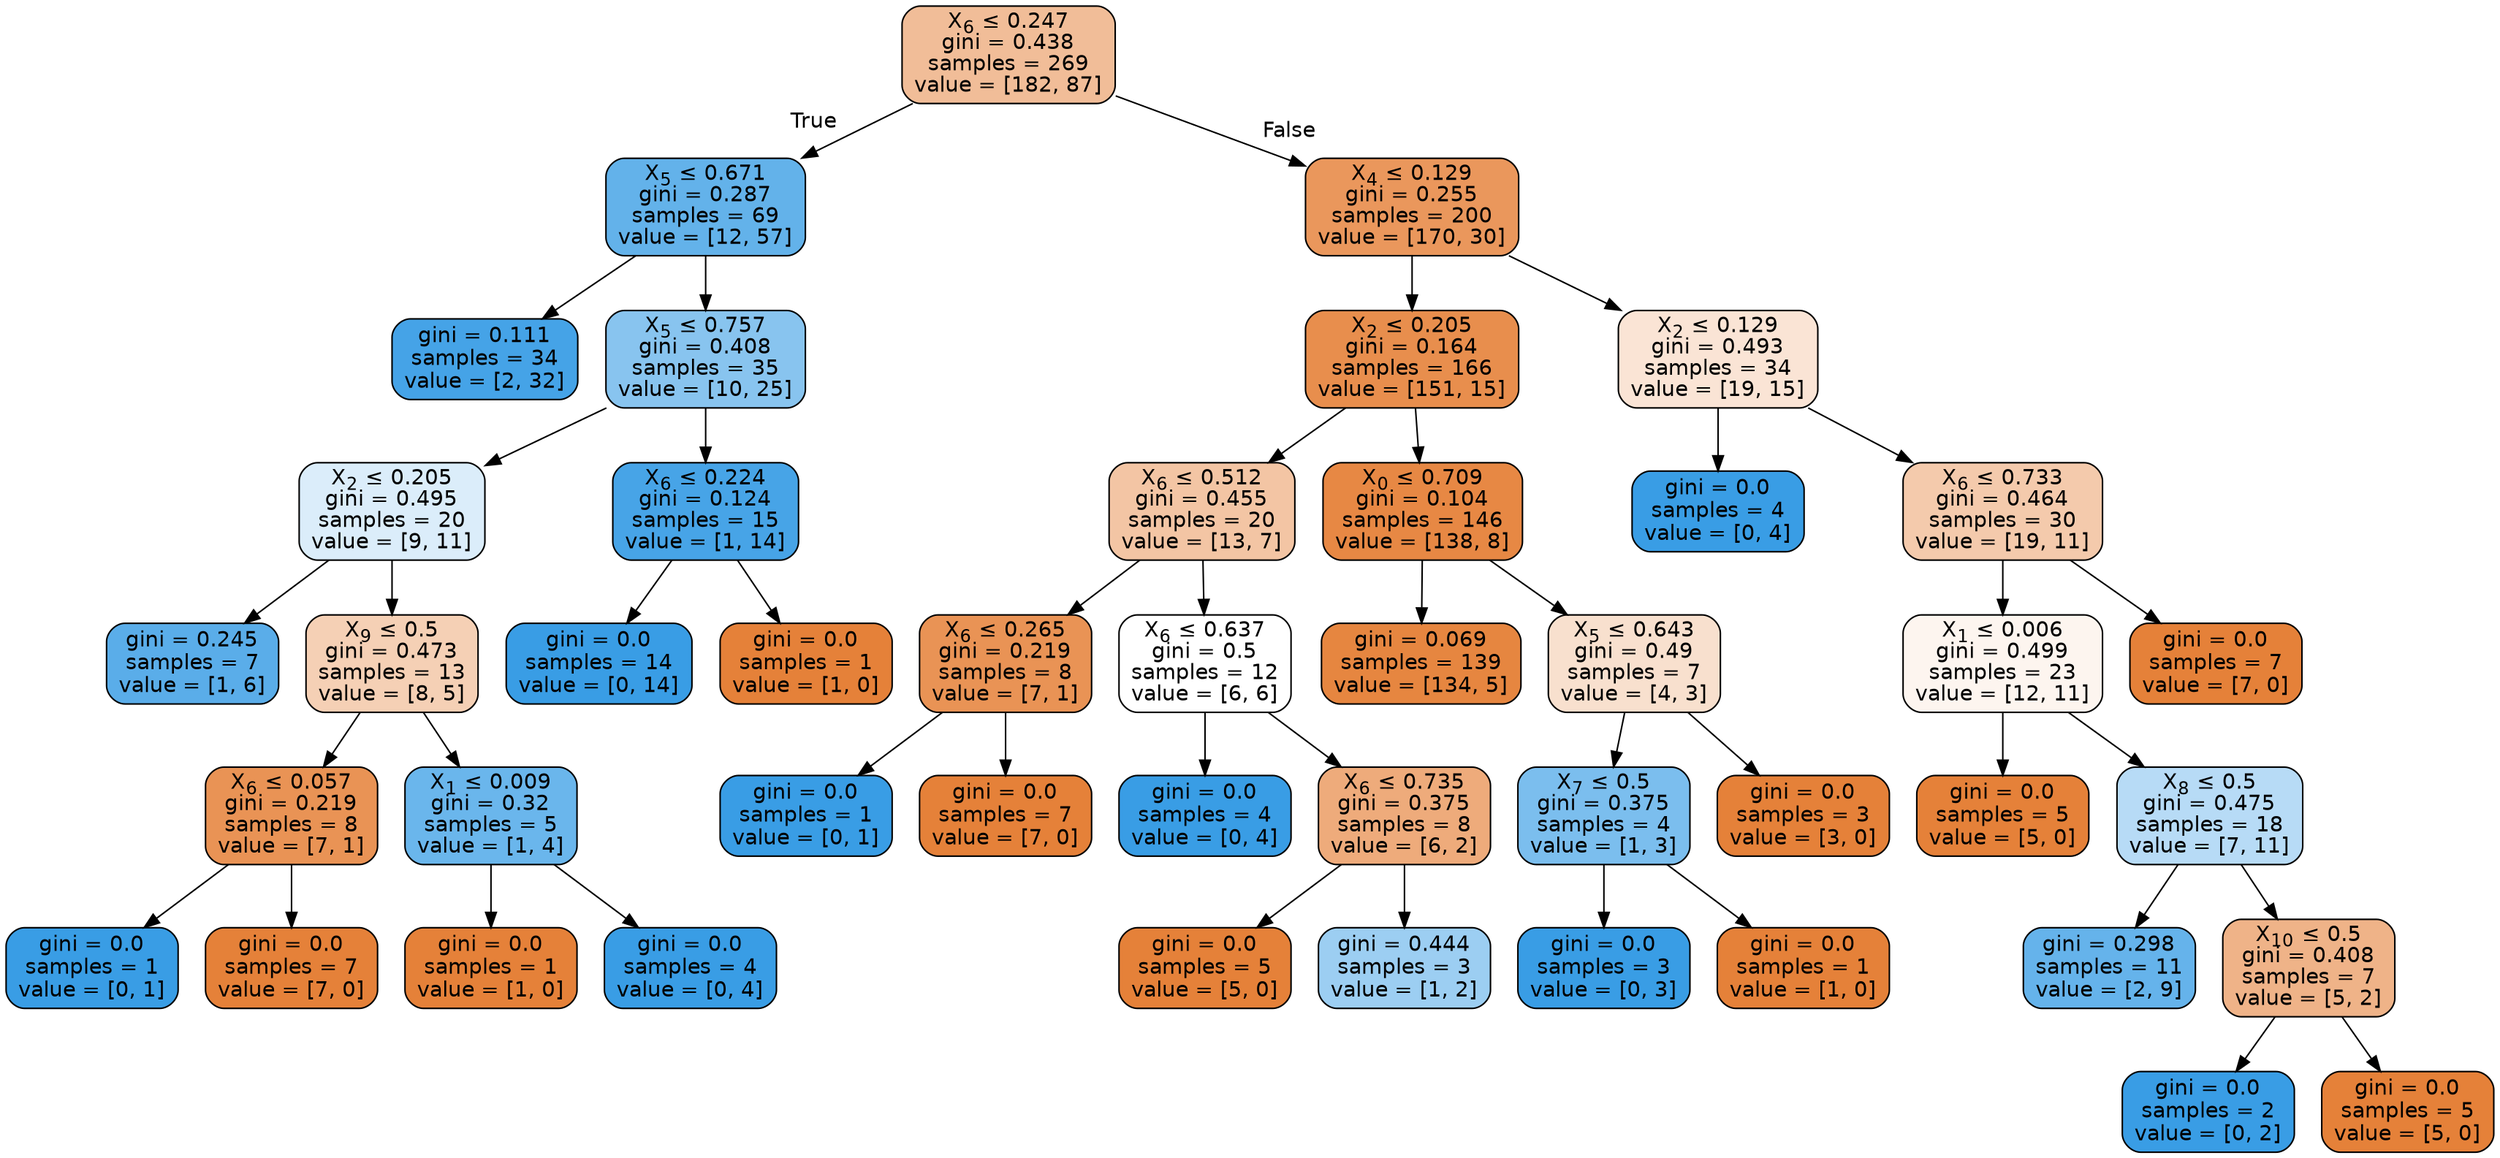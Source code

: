 digraph Tree {
node [shape=box, style="filled, rounded", color="black", fontname=helvetica] ;
edge [fontname=helvetica] ;
0 [label=<X<SUB>6</SUB> &le; 0.247<br/>gini = 0.438<br/>samples = 269<br/>value = [182, 87]>, fillcolor="#f1bd98"] ;
1 [label=<X<SUB>5</SUB> &le; 0.671<br/>gini = 0.287<br/>samples = 69<br/>value = [12, 57]>, fillcolor="#63b2ea"] ;
0 -> 1 [labeldistance=2.5, labelangle=45, headlabel="True"] ;
2 [label=<gini = 0.111<br/>samples = 34<br/>value = [2, 32]>, fillcolor="#45a3e7"] ;
1 -> 2 ;
3 [label=<X<SUB>5</SUB> &le; 0.757<br/>gini = 0.408<br/>samples = 35<br/>value = [10, 25]>, fillcolor="#88c4ef"] ;
1 -> 3 ;
4 [label=<X<SUB>2</SUB> &le; 0.205<br/>gini = 0.495<br/>samples = 20<br/>value = [9, 11]>, fillcolor="#dbedfa"] ;
3 -> 4 ;
5 [label=<gini = 0.245<br/>samples = 7<br/>value = [1, 6]>, fillcolor="#5aade9"] ;
4 -> 5 ;
6 [label=<X<SUB>9</SUB> &le; 0.5<br/>gini = 0.473<br/>samples = 13<br/>value = [8, 5]>, fillcolor="#f5d0b5"] ;
4 -> 6 ;
7 [label=<X<SUB>6</SUB> &le; 0.057<br/>gini = 0.219<br/>samples = 8<br/>value = [7, 1]>, fillcolor="#e99355"] ;
6 -> 7 ;
8 [label=<gini = 0.0<br/>samples = 1<br/>value = [0, 1]>, fillcolor="#399de5"] ;
7 -> 8 ;
9 [label=<gini = 0.0<br/>samples = 7<br/>value = [7, 0]>, fillcolor="#e58139"] ;
7 -> 9 ;
10 [label=<X<SUB>1</SUB> &le; 0.009<br/>gini = 0.32<br/>samples = 5<br/>value = [1, 4]>, fillcolor="#6ab6ec"] ;
6 -> 10 ;
11 [label=<gini = 0.0<br/>samples = 1<br/>value = [1, 0]>, fillcolor="#e58139"] ;
10 -> 11 ;
12 [label=<gini = 0.0<br/>samples = 4<br/>value = [0, 4]>, fillcolor="#399de5"] ;
10 -> 12 ;
13 [label=<X<SUB>6</SUB> &le; 0.224<br/>gini = 0.124<br/>samples = 15<br/>value = [1, 14]>, fillcolor="#47a4e7"] ;
3 -> 13 ;
14 [label=<gini = 0.0<br/>samples = 14<br/>value = [0, 14]>, fillcolor="#399de5"] ;
13 -> 14 ;
15 [label=<gini = 0.0<br/>samples = 1<br/>value = [1, 0]>, fillcolor="#e58139"] ;
13 -> 15 ;
16 [label=<X<SUB>4</SUB> &le; 0.129<br/>gini = 0.255<br/>samples = 200<br/>value = [170, 30]>, fillcolor="#ea975c"] ;
0 -> 16 [labeldistance=2.5, labelangle=-45, headlabel="False"] ;
17 [label=<X<SUB>2</SUB> &le; 0.205<br/>gini = 0.164<br/>samples = 166<br/>value = [151, 15]>, fillcolor="#e88e4d"] ;
16 -> 17 ;
18 [label=<X<SUB>6</SUB> &le; 0.512<br/>gini = 0.455<br/>samples = 20<br/>value = [13, 7]>, fillcolor="#f3c5a4"] ;
17 -> 18 ;
19 [label=<X<SUB>6</SUB> &le; 0.265<br/>gini = 0.219<br/>samples = 8<br/>value = [7, 1]>, fillcolor="#e99355"] ;
18 -> 19 ;
20 [label=<gini = 0.0<br/>samples = 1<br/>value = [0, 1]>, fillcolor="#399de5"] ;
19 -> 20 ;
21 [label=<gini = 0.0<br/>samples = 7<br/>value = [7, 0]>, fillcolor="#e58139"] ;
19 -> 21 ;
22 [label=<X<SUB>6</SUB> &le; 0.637<br/>gini = 0.5<br/>samples = 12<br/>value = [6, 6]>, fillcolor="#ffffff"] ;
18 -> 22 ;
23 [label=<gini = 0.0<br/>samples = 4<br/>value = [0, 4]>, fillcolor="#399de5"] ;
22 -> 23 ;
24 [label=<X<SUB>6</SUB> &le; 0.735<br/>gini = 0.375<br/>samples = 8<br/>value = [6, 2]>, fillcolor="#eeab7b"] ;
22 -> 24 ;
25 [label=<gini = 0.0<br/>samples = 5<br/>value = [5, 0]>, fillcolor="#e58139"] ;
24 -> 25 ;
26 [label=<gini = 0.444<br/>samples = 3<br/>value = [1, 2]>, fillcolor="#9ccef2"] ;
24 -> 26 ;
27 [label=<X<SUB>0</SUB> &le; 0.709<br/>gini = 0.104<br/>samples = 146<br/>value = [138, 8]>, fillcolor="#e78844"] ;
17 -> 27 ;
28 [label=<gini = 0.069<br/>samples = 139<br/>value = [134, 5]>, fillcolor="#e68640"] ;
27 -> 28 ;
29 [label=<X<SUB>5</SUB> &le; 0.643<br/>gini = 0.49<br/>samples = 7<br/>value = [4, 3]>, fillcolor="#f8e0ce"] ;
27 -> 29 ;
30 [label=<X<SUB>7</SUB> &le; 0.5<br/>gini = 0.375<br/>samples = 4<br/>value = [1, 3]>, fillcolor="#7bbeee"] ;
29 -> 30 ;
31 [label=<gini = 0.0<br/>samples = 3<br/>value = [0, 3]>, fillcolor="#399de5"] ;
30 -> 31 ;
32 [label=<gini = 0.0<br/>samples = 1<br/>value = [1, 0]>, fillcolor="#e58139"] ;
30 -> 32 ;
33 [label=<gini = 0.0<br/>samples = 3<br/>value = [3, 0]>, fillcolor="#e58139"] ;
29 -> 33 ;
34 [label=<X<SUB>2</SUB> &le; 0.129<br/>gini = 0.493<br/>samples = 34<br/>value = [19, 15]>, fillcolor="#fae4d5"] ;
16 -> 34 ;
35 [label=<gini = 0.0<br/>samples = 4<br/>value = [0, 4]>, fillcolor="#399de5"] ;
34 -> 35 ;
36 [label=<X<SUB>6</SUB> &le; 0.733<br/>gini = 0.464<br/>samples = 30<br/>value = [19, 11]>, fillcolor="#f4caac"] ;
34 -> 36 ;
37 [label=<X<SUB>1</SUB> &le; 0.006<br/>gini = 0.499<br/>samples = 23<br/>value = [12, 11]>, fillcolor="#fdf5ef"] ;
36 -> 37 ;
38 [label=<gini = 0.0<br/>samples = 5<br/>value = [5, 0]>, fillcolor="#e58139"] ;
37 -> 38 ;
39 [label=<X<SUB>8</SUB> &le; 0.5<br/>gini = 0.475<br/>samples = 18<br/>value = [7, 11]>, fillcolor="#b7dbf6"] ;
37 -> 39 ;
40 [label=<gini = 0.298<br/>samples = 11<br/>value = [2, 9]>, fillcolor="#65b3eb"] ;
39 -> 40 ;
41 [label=<X<SUB>10</SUB> &le; 0.5<br/>gini = 0.408<br/>samples = 7<br/>value = [5, 2]>, fillcolor="#efb388"] ;
39 -> 41 ;
42 [label=<gini = 0.0<br/>samples = 2<br/>value = [0, 2]>, fillcolor="#399de5"] ;
41 -> 42 ;
43 [label=<gini = 0.0<br/>samples = 5<br/>value = [5, 0]>, fillcolor="#e58139"] ;
41 -> 43 ;
44 [label=<gini = 0.0<br/>samples = 7<br/>value = [7, 0]>, fillcolor="#e58139"] ;
36 -> 44 ;
}